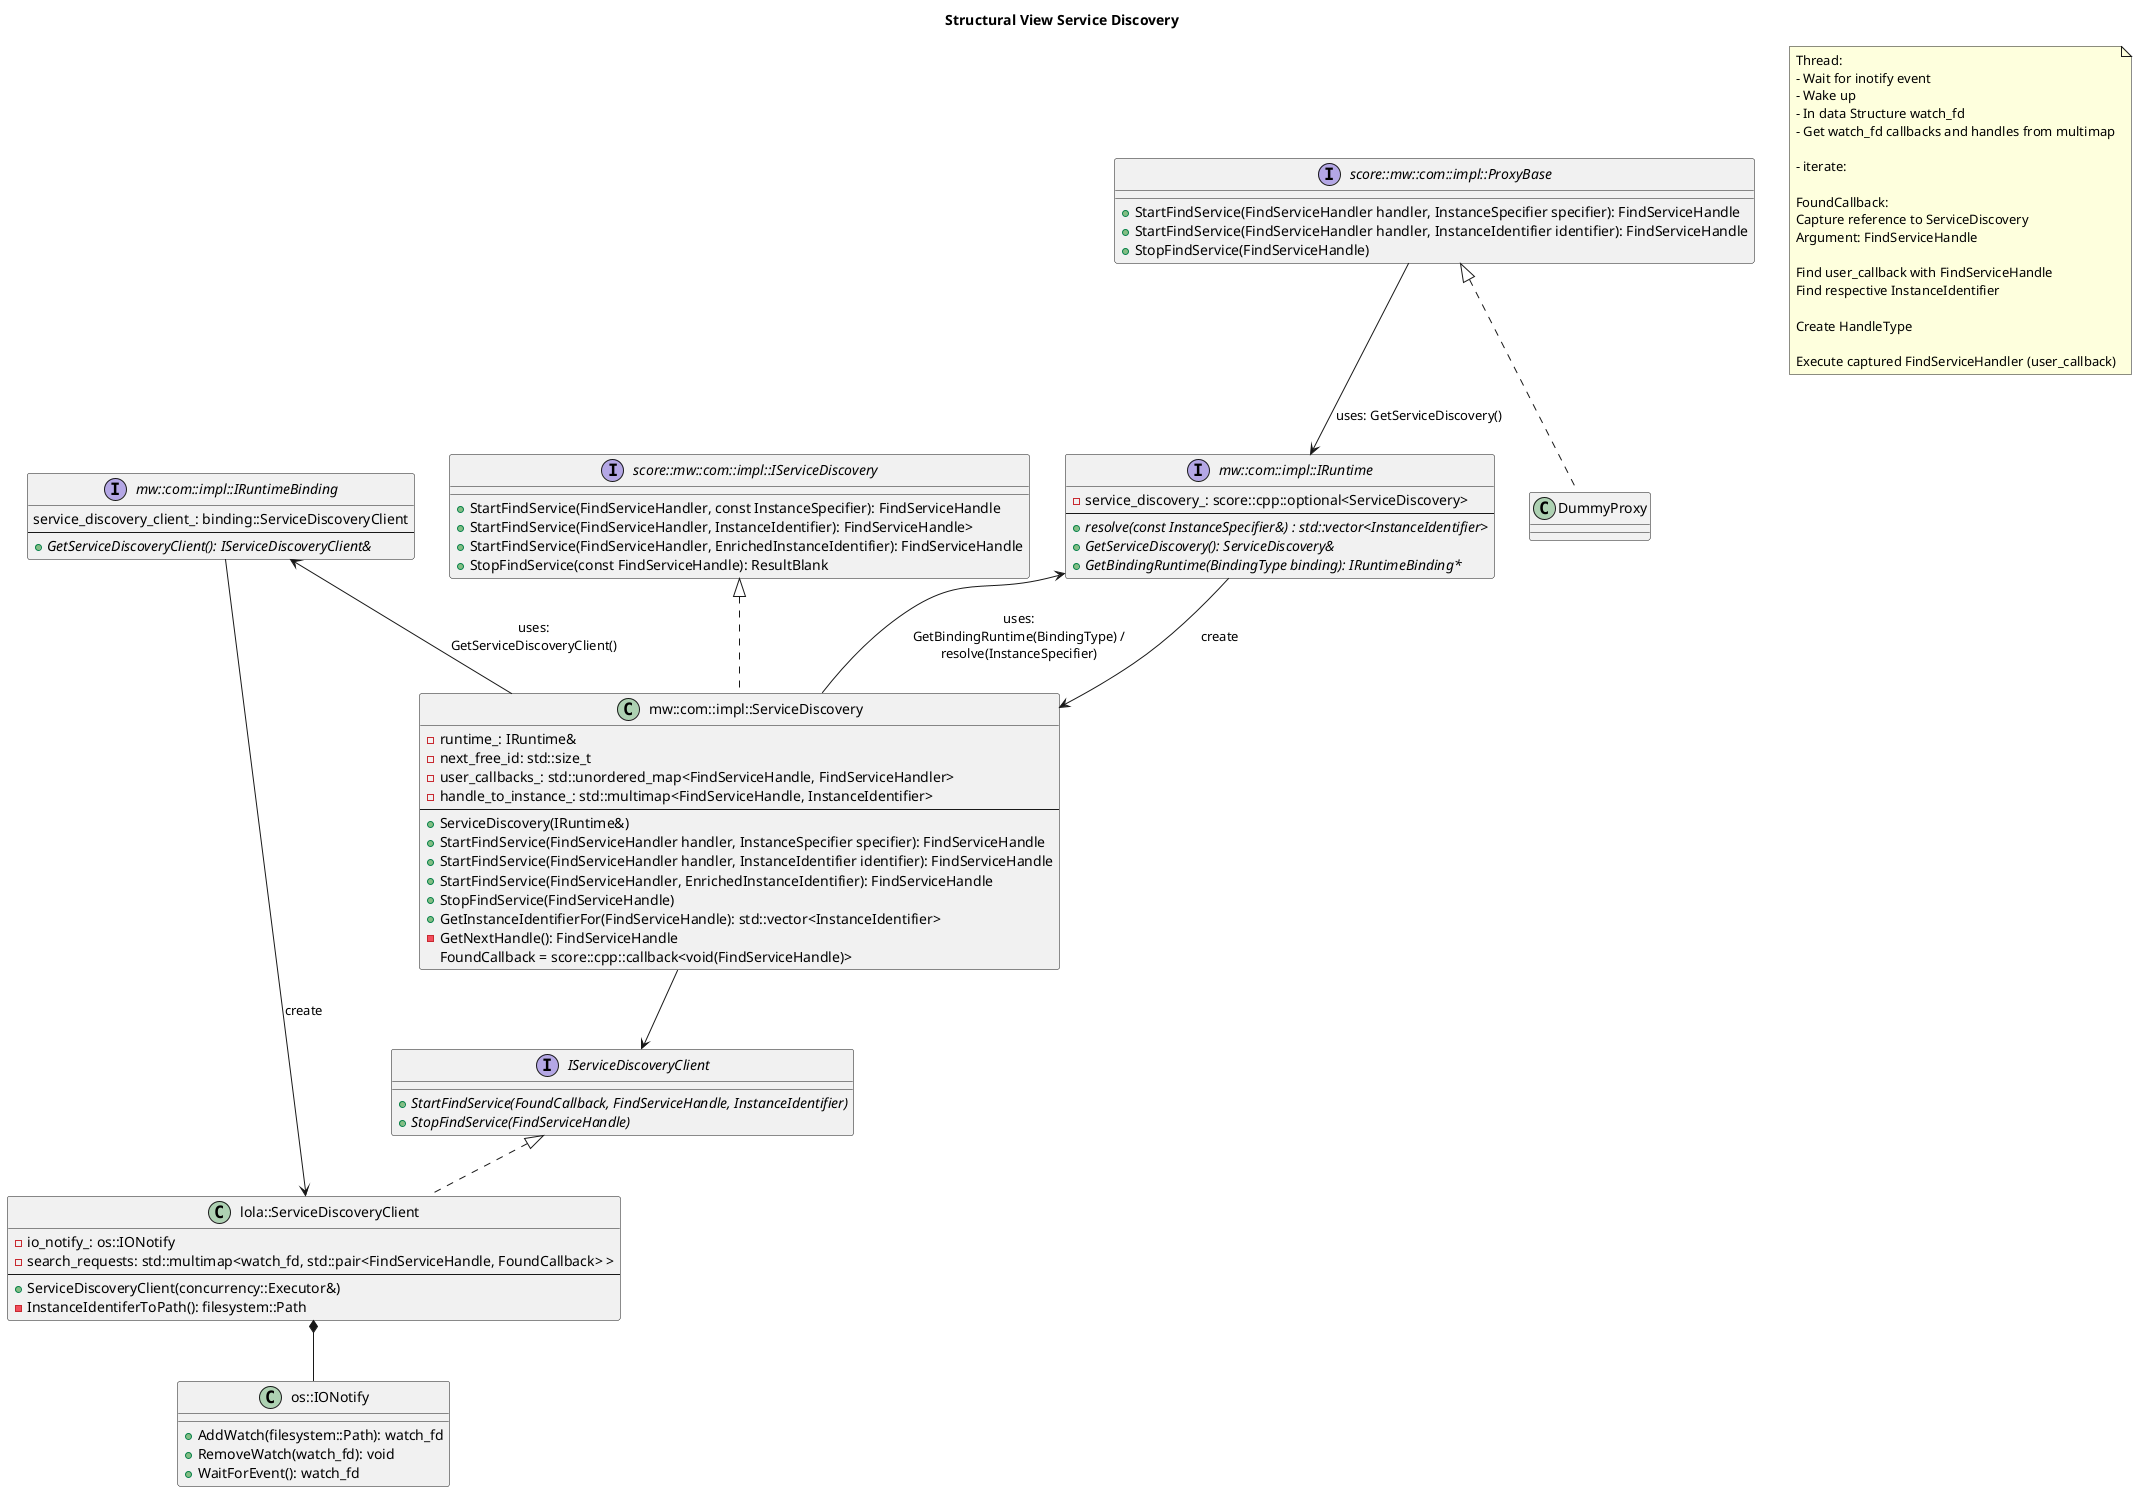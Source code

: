 @startuml structural_view_service_discovery
title "Structural View Service Discovery"

interface "mw::com::impl::IRuntime" as IRuntime {
  - service_discovery_: score::cpp::optional<ServiceDiscovery>
  --
  + {abstract} resolve(const InstanceSpecifier&) : std::vector<InstanceIdentifier>
  + {abstract} GetServiceDiscovery(): ServiceDiscovery&
  + {abstract} GetBindingRuntime(BindingType binding): IRuntimeBinding*
}

class "mw::com::impl::ServiceDiscovery" as ServiceDiscovery {
  - runtime_: IRuntime&
  - next_free_id: std::size_t
  - user_callbacks_: std::unordered_map<FindServiceHandle, FindServiceHandler>
  - handle_to_instance_: std::multimap<FindServiceHandle, InstanceIdentifier>
  --
  + ServiceDiscovery(IRuntime&)
  + StartFindService(FindServiceHandler handler, InstanceSpecifier specifier): FindServiceHandle
  + StartFindService(FindServiceHandler handler, InstanceIdentifier identifier): FindServiceHandle
  + StartFindService(FindServiceHandler, EnrichedInstanceIdentifier): FindServiceHandle
  + StopFindService(FindServiceHandle)
  + GetInstanceIdentifierFor(FindServiceHandle): std::vector<InstanceIdentifier>
  - GetNextHandle(): FindServiceHandle
  FoundCallback = score::cpp::callback<void(FindServiceHandle)>
}

class "lola::ServiceDiscoveryClient" as ServiceDiscoveryClient {
  - io_notify_: os::IONotify
  - search_requests: std::multimap<watch_fd, std::pair<FindServiceHandle, FoundCallback> >
  --
  + ServiceDiscoveryClient(concurrency::Executor&)
  - InstanceIdentiferToPath(): filesystem::Path
}

interface "mw::com::impl::IRuntimeBinding" as IRuntimeBinding {
  service_discovery_client_: binding::ServiceDiscoveryClient
  --
  + {abstract} GetServiceDiscoveryClient(): IServiceDiscoveryClient&
}

interface "score::mw::com::impl::ProxyBase" as ProxyBase {
  + StartFindService(FindServiceHandler handler, InstanceSpecifier specifier): FindServiceHandle
  + StartFindService(FindServiceHandler handler, InstanceIdentifier identifier): FindServiceHandle
  + StopFindService(FindServiceHandle)
}

interface "IServiceDiscoveryClient" as IServiceDiscoveryClient {
  + {abstract} StartFindService(FoundCallback, FindServiceHandle, InstanceIdentifier)
  + {abstract} StopFindService(FindServiceHandle)
}

class "DummyProxy" as DummyProxy {
}

interface "score::mw::com::impl::IServiceDiscovery" as IServiceDiscovery {
  + StartFindService(FindServiceHandler, const InstanceSpecifier): FindServiceHandle
  + StartFindService(FindServiceHandler, InstanceIdentifier): FindServiceHandle>
  + StartFindService(FindServiceHandler, EnrichedInstanceIdentifier): FindServiceHandle
  + StopFindService(const FindServiceHandle): ResultBlank
}

class "os::IONotify" as IONotify {
  + AddWatch(filesystem::Path): watch_fd
  + RemoveWatch(watch_fd): void
  + WaitForEvent(): watch_fd
}

IRuntime --> ServiceDiscovery : "create"
ProxyBase --> IRuntime : "uses: GetServiceDiscovery()"
IServiceDiscoveryClient <|.. ServiceDiscoveryClient
IRuntimeBinding --> ServiceDiscoveryClient : "create"
ServiceDiscovery --> IServiceDiscoveryClient
IRuntime <-- ServiceDiscovery : "uses:\nGetBindingRuntime(BindingType) /\nresolve(InstanceSpecifier)"
IRuntimeBinding <-- ServiceDiscovery : "uses:\nGetServiceDiscoveryClient()"
ServiceDiscoveryClient *-- IONotify
ProxyBase <|.. DummyProxy
IServiceDiscovery <|.. ServiceDiscovery

note as N1
Thread:
- Wait for inotify event
- Wake up
- In data Structure watch_fd
- Get watch_fd callbacks and handles from multimap

- iterate:

FoundCallback:
Capture reference to ServiceDiscovery
Argument: FindServiceHandle

Find user_callback with FindServiceHandle
Find respective InstanceIdentifier

Create HandleType

Execute captured FindServiceHandler (user_callback)
end note

@enduml
